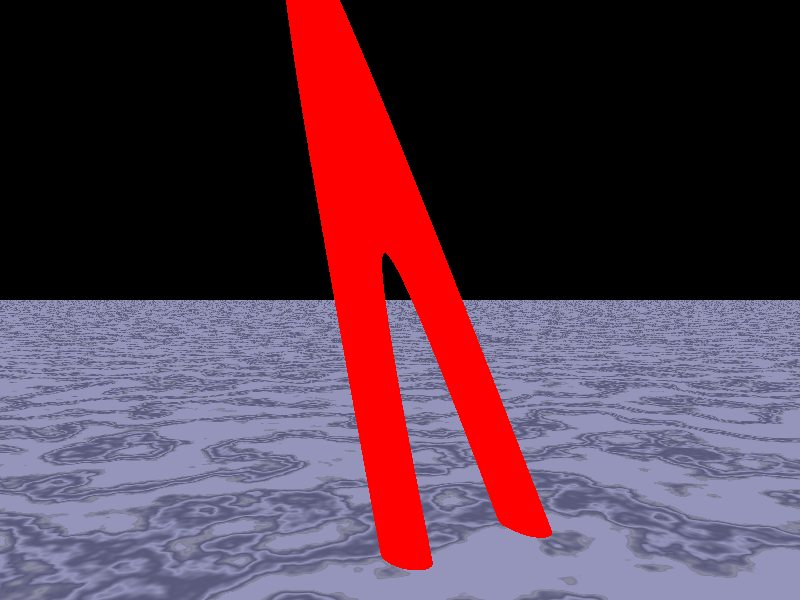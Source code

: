 // Persistence Of Vision raytracer version 3.5 sample file.
//
// -w320 -h240
// -w800 -h600 +a0.3

// By Alexander Enzmann

/* sample quartic scene file written by Alexander Enzmann */

#include "colors.inc"
#include "shapes.inc"
#include "textures.inc"

/* Parabolic Torus having major radius sqrt(40), minor radius sqrt(12) */
quartic {
   < 1.0,  0.0,  0.0,   0.0,    2.0,  0.0,  0.0,  0.0, -2.0, -104.0,
     0.0,  0.0,  0.0,   0.0,    0.0,  0.0,  0.0,  0.0,  0.0,   0.0,
     1.0,  0.0,  0.0,   0.0,   -2.0, 56.0,  0.0,  0.0,  0.0,   0.0,
     0.0,  0.0,  1.0, 104.0,  784.0 >

   scale 0.7

   bounded_by { sphere { <0, 0, 0>, 40 } }

   texture {
      pigment { Red }
      finish {
         phong 1.0
         phong_size 20
      }
   }
   rotate 120*x
   rotate -30*y
   translate 40*z
}

/* Put down a floor */
plane {
   y, -20.0

   texture {
      pigment {
         Blue_Agate
         scale 20
      }
      finish {
         ambient 0.5
         diffuse 0.5
      }
   }
}

camera {
   location  <0.0, 0.0, -20.0>
   direction <0.0, 0.0,  1.0>
   up        <0.0, 1.0,  0.0>
   right     <4/3, 0.0,  0.0>
}

light_source { <200, 30, -300> colour White }

light_source { <-200, 30, -300> colour White }
